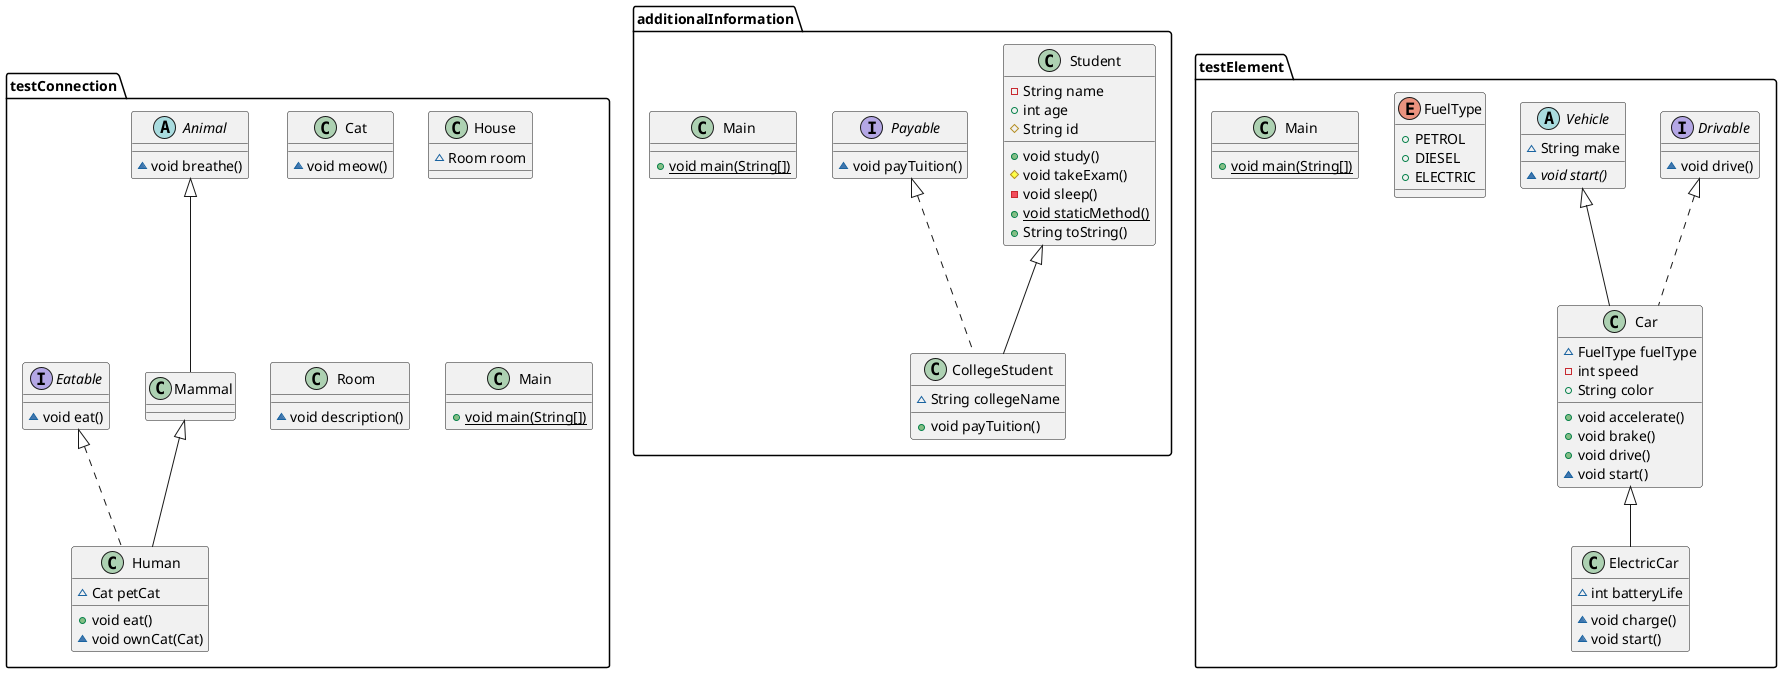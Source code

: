 @startuml
class additionalInformation.Student {
- String name
+ int age
# String id
+ void study()
# void takeExam()
- void sleep()
+ {static} void staticMethod()
+ String toString()
}
interface testElement.Drivable {
~ void drive()
}
abstract class testElement.Vehicle {
~ String make
~ {abstract}void start()
}
enum testElement.FuelType {
+  PETROL
+  DIESEL
+  ELECTRIC
}
class testElement.ElectricCar {
~ int batteryLife
~ void charge()
~ void start()
}
class testElement.Main {
+ {static} void main(String[])
}
class testElement.Car {
~ FuelType fuelType
- int speed
+ String color
+ void accelerate()
+ void brake()
+ void drive()
~ void start()
}
interface additionalInformation.Payable {
~ void payTuition()
}
class additionalInformation.CollegeStudent {
~ String collegeName
+ void payTuition()
}
class additionalInformation.Main {
+ {static} void main(String[])
}
abstract class testConnection.Animal {
~ void breathe()
}
interface testConnection.Eatable {
~ void eat()
}
class testConnection.Mammal {
}
class testConnection.Human {
~ Cat petCat
+ void eat()
~ void ownCat(Cat)
}
class testConnection.Cat {
~ void meow()
}
class testConnection.House {
~ Room room
}
class testConnection.Room {
~ void description()
}
class testConnection.Main {
+ {static} void main(String[])
}


testElement.Car <|-- testElement.ElectricCar
testElement.Drivable <|.. testElement.Car
testElement.Vehicle <|-- testElement.Car
additionalInformation.Payable <|.. additionalInformation.CollegeStudent
additionalInformation.Student <|-- additionalInformation.CollegeStudent
testConnection.Animal <|-- testConnection.Mammal
testConnection.Eatable <|.. testConnection.Human
testConnection.Mammal <|-- testConnection.Human
@enduml